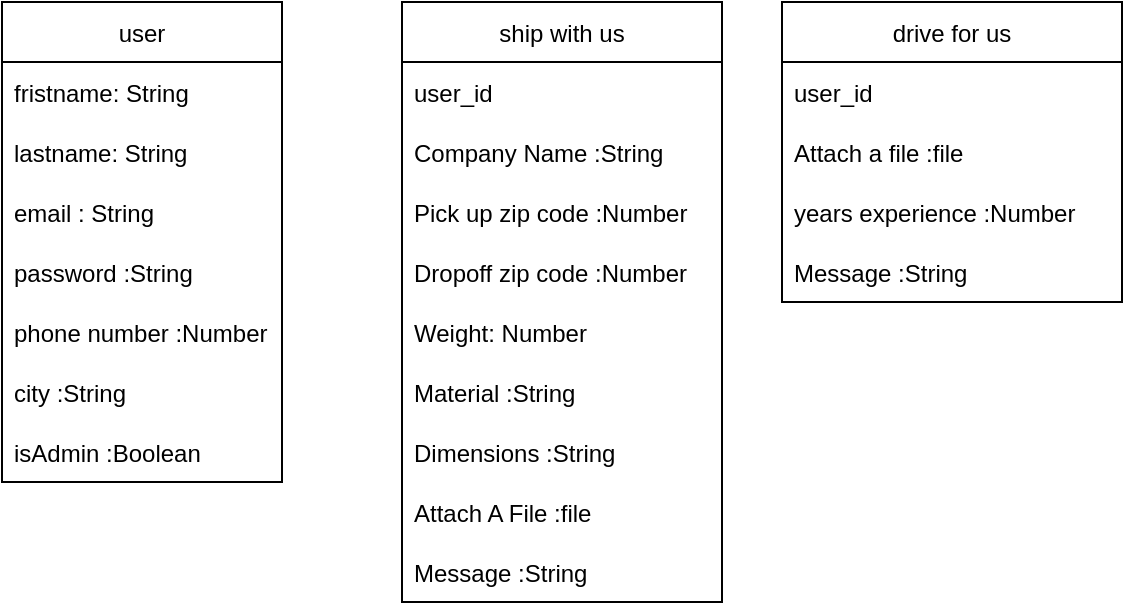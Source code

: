 <mxfile>
    <diagram id="0k-S69MxxbnPgEt3JXdO" name="Page-1">
        <mxGraphModel dx="773" dy="255" grid="1" gridSize="10" guides="1" tooltips="1" connect="1" arrows="1" fold="1" page="1" pageScale="1" pageWidth="850" pageHeight="1100" math="0" shadow="0">
            <root>
                <mxCell id="0"/>
                <mxCell id="1" parent="0"/>
                <mxCell id="4" value="user" style="swimlane;fontStyle=0;childLayout=stackLayout;horizontal=1;startSize=30;horizontalStack=0;resizeParent=1;resizeParentMax=0;resizeLast=0;collapsible=1;marginBottom=0;" parent="1" vertex="1">
                    <mxGeometry x="80" y="80" width="140" height="240" as="geometry"/>
                </mxCell>
                <mxCell id="5" value="fristname: String" style="text;strokeColor=none;fillColor=none;align=left;verticalAlign=middle;spacingLeft=4;spacingRight=4;overflow=hidden;points=[[0,0.5],[1,0.5]];portConstraint=eastwest;rotatable=0;" parent="4" vertex="1">
                    <mxGeometry y="30" width="140" height="30" as="geometry"/>
                </mxCell>
                <mxCell id="29" value="lastname: String" style="text;strokeColor=none;fillColor=none;align=left;verticalAlign=middle;spacingLeft=4;spacingRight=4;overflow=hidden;points=[[0,0.5],[1,0.5]];portConstraint=eastwest;rotatable=0;" vertex="1" parent="4">
                    <mxGeometry y="60" width="140" height="30" as="geometry"/>
                </mxCell>
                <mxCell id="6" value="email : String" style="text;strokeColor=none;fillColor=none;align=left;verticalAlign=middle;spacingLeft=4;spacingRight=4;overflow=hidden;points=[[0,0.5],[1,0.5]];portConstraint=eastwest;rotatable=0;" parent="4" vertex="1">
                    <mxGeometry y="90" width="140" height="30" as="geometry"/>
                </mxCell>
                <mxCell id="7" value="password :String" style="text;strokeColor=none;fillColor=none;align=left;verticalAlign=middle;spacingLeft=4;spacingRight=4;overflow=hidden;points=[[0,0.5],[1,0.5]];portConstraint=eastwest;rotatable=0;" parent="4" vertex="1">
                    <mxGeometry y="120" width="140" height="30" as="geometry"/>
                </mxCell>
                <mxCell id="12" value="phone number :Number" style="text;strokeColor=none;fillColor=none;align=left;verticalAlign=middle;spacingLeft=4;spacingRight=4;overflow=hidden;points=[[0,0.5],[1,0.5]];portConstraint=eastwest;rotatable=0;" parent="4" vertex="1">
                    <mxGeometry y="150" width="140" height="30" as="geometry"/>
                </mxCell>
                <mxCell id="14" value="city :String" style="text;strokeColor=none;fillColor=none;align=left;verticalAlign=middle;spacingLeft=4;spacingRight=4;overflow=hidden;points=[[0,0.5],[1,0.5]];portConstraint=eastwest;rotatable=0;" parent="4" vertex="1">
                    <mxGeometry y="180" width="140" height="30" as="geometry"/>
                </mxCell>
                <mxCell id="15" value="isAdmin :Boolean" style="text;strokeColor=none;fillColor=none;align=left;verticalAlign=middle;spacingLeft=4;spacingRight=4;overflow=hidden;points=[[0,0.5],[1,0.5]];portConstraint=eastwest;rotatable=0;" parent="4" vertex="1">
                    <mxGeometry y="210" width="140" height="30" as="geometry"/>
                </mxCell>
                <mxCell id="8" value="ship with us" style="swimlane;fontStyle=0;childLayout=stackLayout;horizontal=1;startSize=30;horizontalStack=0;resizeParent=1;resizeParentMax=0;resizeLast=0;collapsible=1;marginBottom=0;" parent="1" vertex="1">
                    <mxGeometry x="280" y="80" width="160" height="300" as="geometry"/>
                </mxCell>
                <mxCell id="9" value="user_id" style="text;strokeColor=none;fillColor=none;align=left;verticalAlign=middle;spacingLeft=4;spacingRight=4;overflow=hidden;points=[[0,0.5],[1,0.5]];portConstraint=eastwest;rotatable=0;" parent="8" vertex="1">
                    <mxGeometry y="30" width="160" height="30" as="geometry"/>
                </mxCell>
                <mxCell id="11" value="Company Name :String" style="text;strokeColor=none;fillColor=none;align=left;verticalAlign=middle;spacingLeft=4;spacingRight=4;overflow=hidden;points=[[0,0.5],[1,0.5]];portConstraint=eastwest;rotatable=0;" parent="8" vertex="1">
                    <mxGeometry y="60" width="160" height="30" as="geometry"/>
                </mxCell>
                <mxCell id="21" value="Pick up zip code :Number" style="text;strokeColor=none;fillColor=none;align=left;verticalAlign=middle;spacingLeft=4;spacingRight=4;overflow=hidden;points=[[0,0.5],[1,0.5]];portConstraint=eastwest;rotatable=0;" parent="8" vertex="1">
                    <mxGeometry y="90" width="160" height="30" as="geometry"/>
                </mxCell>
                <mxCell id="22" value="Dropoff zip code :Number" style="text;strokeColor=none;fillColor=none;align=left;verticalAlign=middle;spacingLeft=4;spacingRight=4;overflow=hidden;points=[[0,0.5],[1,0.5]];portConstraint=eastwest;rotatable=0;" parent="8" vertex="1">
                    <mxGeometry y="120" width="160" height="30" as="geometry"/>
                </mxCell>
                <mxCell id="23" value="Weight: Number" style="text;strokeColor=none;fillColor=none;align=left;verticalAlign=middle;spacingLeft=4;spacingRight=4;overflow=hidden;points=[[0,0.5],[1,0.5]];portConstraint=eastwest;rotatable=0;" parent="8" vertex="1">
                    <mxGeometry y="150" width="160" height="30" as="geometry"/>
                </mxCell>
                <mxCell id="24" value="Material :String" style="text;strokeColor=none;fillColor=none;align=left;verticalAlign=middle;spacingLeft=4;spacingRight=4;overflow=hidden;points=[[0,0.5],[1,0.5]];portConstraint=eastwest;rotatable=0;" parent="8" vertex="1">
                    <mxGeometry y="180" width="160" height="30" as="geometry"/>
                </mxCell>
                <mxCell id="25" value="Dimensions :String" style="text;strokeColor=none;fillColor=none;align=left;verticalAlign=middle;spacingLeft=4;spacingRight=4;overflow=hidden;points=[[0,0.5],[1,0.5]];portConstraint=eastwest;rotatable=0;" parent="8" vertex="1">
                    <mxGeometry y="210" width="160" height="30" as="geometry"/>
                </mxCell>
                <mxCell id="26" value="Attach A File :file" style="text;strokeColor=none;fillColor=none;align=left;verticalAlign=middle;spacingLeft=4;spacingRight=4;overflow=hidden;points=[[0,0.5],[1,0.5]];portConstraint=eastwest;rotatable=0;" parent="8" vertex="1">
                    <mxGeometry y="240" width="160" height="30" as="geometry"/>
                </mxCell>
                <mxCell id="10" value="Message :String" style="text;strokeColor=none;fillColor=none;align=left;verticalAlign=middle;spacingLeft=4;spacingRight=4;overflow=hidden;points=[[0,0.5],[1,0.5]];portConstraint=eastwest;rotatable=0;" parent="8" vertex="1">
                    <mxGeometry y="270" width="160" height="30" as="geometry"/>
                </mxCell>
                <mxCell id="17" value="drive for us" style="swimlane;fontStyle=0;childLayout=stackLayout;horizontal=1;startSize=30;horizontalStack=0;resizeParent=1;resizeParentMax=0;resizeLast=0;collapsible=1;marginBottom=0;" parent="1" vertex="1">
                    <mxGeometry x="470" y="80" width="170" height="150" as="geometry"/>
                </mxCell>
                <mxCell id="18" value="user_id" style="text;strokeColor=none;fillColor=none;align=left;verticalAlign=middle;spacingLeft=4;spacingRight=4;overflow=hidden;points=[[0,0.5],[1,0.5]];portConstraint=eastwest;rotatable=0;" parent="17" vertex="1">
                    <mxGeometry y="30" width="170" height="30" as="geometry"/>
                </mxCell>
                <mxCell id="20" value="Attach a file :file" style="text;strokeColor=none;fillColor=none;align=left;verticalAlign=middle;spacingLeft=4;spacingRight=4;overflow=hidden;points=[[0,0.5],[1,0.5]];portConstraint=eastwest;rotatable=0;" parent="17" vertex="1">
                    <mxGeometry y="60" width="170" height="30" as="geometry"/>
                </mxCell>
                <mxCell id="28" value="years experience :Number" style="text;strokeColor=none;fillColor=none;align=left;verticalAlign=middle;spacingLeft=4;spacingRight=4;overflow=hidden;points=[[0,0.5],[1,0.5]];portConstraint=eastwest;rotatable=0;" parent="17" vertex="1">
                    <mxGeometry y="90" width="170" height="30" as="geometry"/>
                </mxCell>
                <mxCell id="19" value="Message :String" style="text;strokeColor=none;fillColor=none;align=left;verticalAlign=middle;spacingLeft=4;spacingRight=4;overflow=hidden;points=[[0,0.5],[1,0.5]];portConstraint=eastwest;rotatable=0;" parent="17" vertex="1">
                    <mxGeometry y="120" width="170" height="30" as="geometry"/>
                </mxCell>
            </root>
        </mxGraphModel>
    </diagram>
</mxfile>